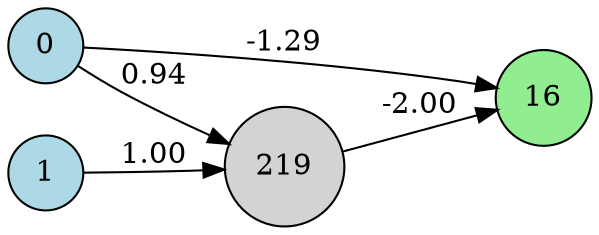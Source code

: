 digraph neat {
  rankdir=LR;
  node [shape=circle];
  node0 [label="0", style=filled, fillcolor=lightblue];
  node1 [label="1", style=filled, fillcolor=lightblue];
  node16 [label="16", style=filled, fillcolor=lightgreen];
  node219 [label="219", style=filled, fillcolor=lightgray];
  node0 -> node16 [label="-1.29"];
  node1 -> node219 [label="1.00"];
  node219 -> node16 [label="-2.00"];
  node0 -> node219 [label="0.94"];
}

